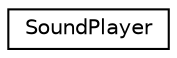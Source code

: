digraph "Graphical Class Hierarchy"
{
  edge [fontname="Helvetica",fontsize="10",labelfontname="Helvetica",labelfontsize="10"];
  node [fontname="Helvetica",fontsize="10",shape=record];
  rankdir="LR";
  Node0 [label="SoundPlayer",height=0.2,width=0.4,color="black", fillcolor="white", style="filled",URL="$classSoundPlayer.html",tooltip="Use this class to play sounds in a separate thread. "];
}
